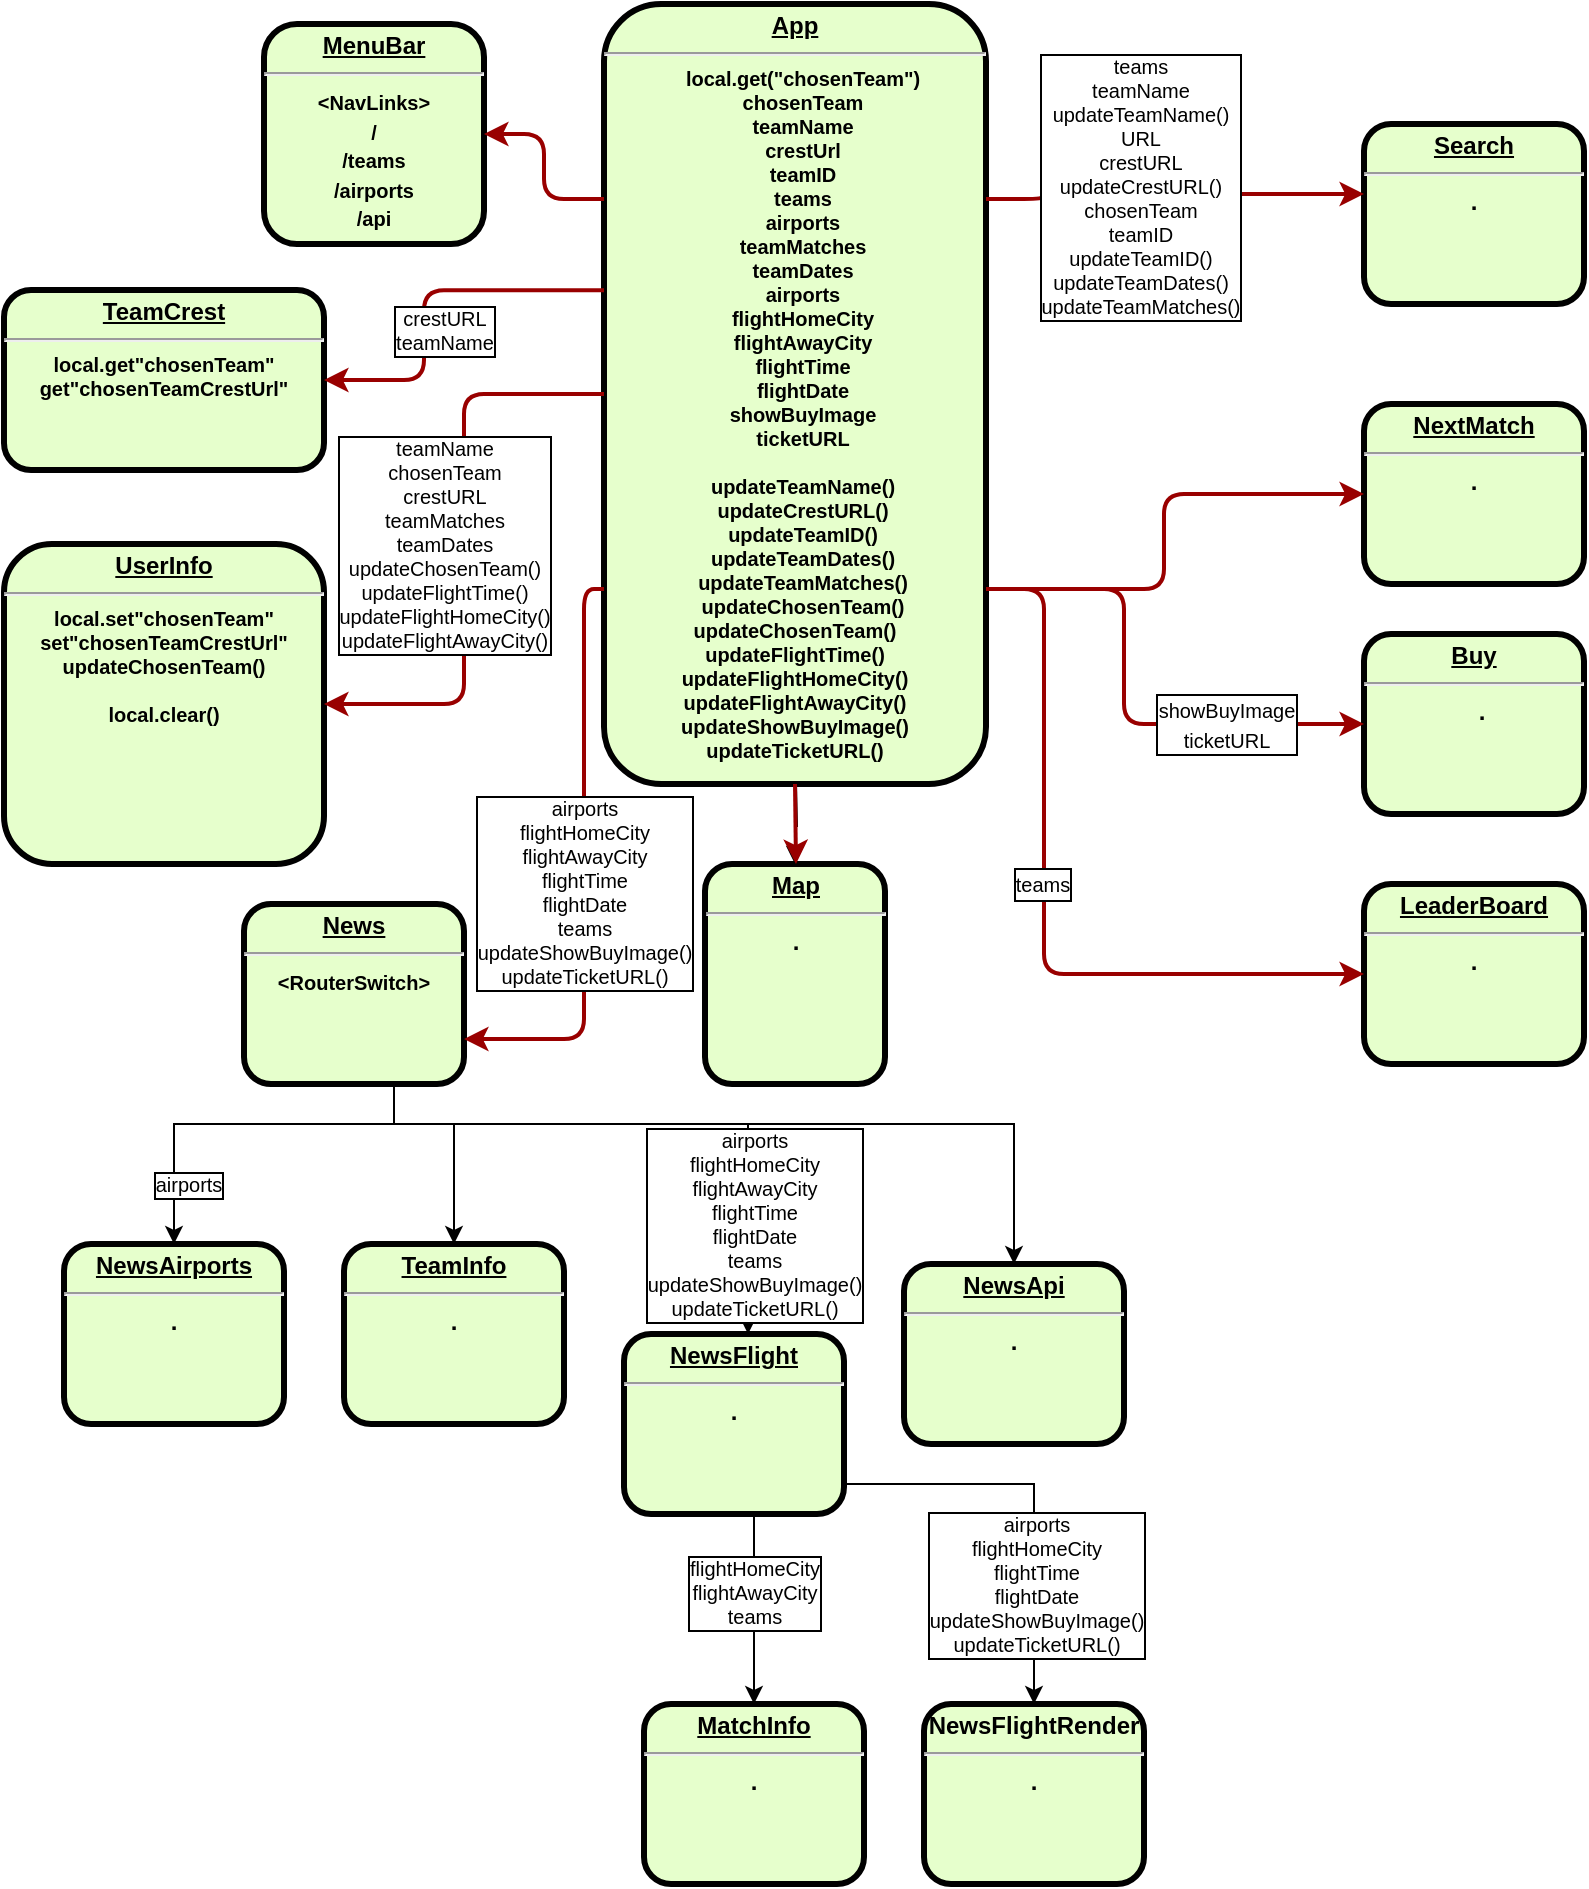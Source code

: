 <mxfile version="12.3.3" type="device" pages="1"><diagram name="Page-1" id="c7558073-3199-34d8-9f00-42111426c3f3"><mxGraphModel dx="1422" dy="727" grid="1" gridSize="10" guides="1" tooltips="1" connect="1" arrows="1" fold="1" page="1" pageScale="1" pageWidth="826" pageHeight="1169" background="#ffffff" math="0" shadow="0"><root><mxCell id="0"/><mxCell id="1" parent="0"/><mxCell id="2" value="&lt;p style=&quot;margin: 0px ; margin-top: 4px ; text-align: center ; text-decoration: underline&quot;&gt;&lt;strong&gt;Search&lt;br&gt;&lt;/strong&gt;&lt;/p&gt;&lt;hr&gt;." style="verticalAlign=middle;align=center;overflow=fill;fontSize=12;fontFamily=Helvetica;html=1;rounded=1;fontStyle=1;strokeWidth=3;fillColor=#E6FFCC" parent="1" vertex="1"><mxGeometry x="690" y="70" width="110" height="90" as="geometry"/></mxCell><mxCell id="6AGFup2FIDMSeoZlsHIl-74" value="" style="edgeStyle=orthogonalEdgeStyle;rounded=0;orthogonalLoop=1;jettySize=auto;html=1;" edge="1" parent="1" target="ocumqIWGAZWvLAs89Yo_-109"><mxGeometry relative="1" as="geometry"><mxPoint x="406" y="400" as="sourcePoint"/></mxGeometry></mxCell><mxCell id="6" value="&lt;p style=&quot;margin: 4px 0px 0px ; text-decoration: underline&quot; align=&quot;center&quot;&gt;&lt;strong&gt;App&lt;br&gt;&lt;/strong&gt;&lt;/p&gt;&lt;hr align=&quot;center&quot;&gt;&lt;p style=&quot;margin: 0px 0px 0px 8px ; font-size: 10px&quot; align=&quot;center&quot;&gt;&lt;font style=&quot;font-size: 10px&quot;&gt;local.get(&quot;chosenTeam&quot;)&lt;br&gt;&lt;/font&gt;&lt;/p&gt;&lt;p style=&quot;margin: 0px 0px 0px 8px ; font-size: 10px&quot; align=&quot;center&quot;&gt;&lt;font style=&quot;font-size: 10px&quot;&gt;chosenTeam&lt;/font&gt;&lt;/p&gt;&lt;p style=&quot;margin: 0px 0px 0px 8px ; font-size: 10px&quot; align=&quot;center&quot;&gt;&lt;font style=&quot;font-size: 10px&quot;&gt;teamName&lt;/font&gt;&lt;/p&gt;&lt;p style=&quot;margin: 0px 0px 0px 8px ; font-size: 10px&quot; align=&quot;center&quot;&gt;&lt;font style=&quot;font-size: 10px&quot;&gt;crestUrl&lt;/font&gt;&lt;/p&gt;&lt;p style=&quot;margin: 0px 0px 0px 8px ; font-size: 10px&quot; align=&quot;center&quot;&gt;&lt;font style=&quot;font-size: 10px&quot;&gt;teamID&lt;/font&gt;&lt;/p&gt;&lt;p style=&quot;margin: 0px 0px 0px 8px ; font-size: 10px&quot; align=&quot;center&quot;&gt;&lt;font style=&quot;font-size: 10px&quot;&gt;teams&lt;/font&gt;&lt;/p&gt;&lt;p style=&quot;margin: 0px 0px 0px 8px ; font-size: 10px&quot; align=&quot;center&quot;&gt;&lt;font style=&quot;font-size: 10px&quot;&gt;airports&lt;/font&gt;&lt;/p&gt;&lt;p style=&quot;margin: 0px 0px 0px 8px ; font-size: 10px&quot; align=&quot;center&quot;&gt;&lt;font style=&quot;font-size: 10px&quot;&gt;teamMatches&lt;/font&gt;&lt;/p&gt;&lt;p style=&quot;margin: 0px 0px 0px 8px ; font-size: 10px&quot; align=&quot;center&quot;&gt;&lt;font style=&quot;font-size: 10px&quot;&gt;teamDates&lt;/font&gt;&lt;/p&gt;&lt;p style=&quot;margin: 0px 0px 0px 8px ; font-size: 10px&quot; align=&quot;center&quot;&gt;&lt;font style=&quot;font-size: 10px&quot;&gt;airports&lt;/font&gt;&lt;/p&gt;&lt;p style=&quot;margin: 0px 0px 0px 8px ; font-size: 10px&quot; align=&quot;center&quot;&gt;&lt;font style=&quot;font-size: 10px&quot;&gt;flightHomeCity&lt;/font&gt;&lt;/p&gt;&lt;p style=&quot;margin: 0px 0px 0px 8px ; font-size: 10px&quot; align=&quot;center&quot;&gt;&lt;font style=&quot;font-size: 10px&quot;&gt;flightAwayCity&lt;/font&gt;&lt;/p&gt;&lt;p style=&quot;margin: 0px 0px 0px 8px ; font-size: 10px&quot; align=&quot;center&quot;&gt;flightTime&lt;/p&gt;&lt;p style=&quot;margin: 0px 0px 0px 8px ; font-size: 10px&quot; align=&quot;center&quot;&gt;flightDate&lt;/p&gt;&lt;p style=&quot;margin: 0px 0px 0px 8px ; font-size: 10px&quot; align=&quot;center&quot;&gt;showBuyImage&lt;/p&gt;&lt;p style=&quot;margin: 0px 0px 0px 8px ; font-size: 10px&quot; align=&quot;center&quot;&gt;ticketURL&lt;/p&gt;&lt;p style=&quot;margin: 0px 0px 0px 8px ; font-size: 10px&quot; align=&quot;center&quot;&gt;&lt;font style=&quot;font-size: 10px&quot;&gt;&lt;br&gt;&lt;/font&gt;&lt;/p&gt;&lt;p style=&quot;margin: 0px 0px 0px 8px ; font-size: 10px&quot; align=&quot;center&quot;&gt;&lt;span&gt;updateTeamName()&lt;/span&gt;&lt;br&gt;&lt;/p&gt;&lt;p style=&quot;margin: 0px 0px 0px 8px ; font-size: 10px&quot; align=&quot;center&quot;&gt;&lt;font style=&quot;font-size: 10px&quot;&gt;updateCrestURL()&lt;/font&gt;&lt;/p&gt;&lt;p style=&quot;margin: 0px 0px 0px 8px ; font-size: 10px&quot; align=&quot;center&quot;&gt;&lt;font style=&quot;font-size: 10px&quot;&gt;updateTeamID()&lt;/font&gt;&lt;/p&gt;&lt;p style=&quot;margin: 0px 0px 0px 8px ; font-size: 10px&quot; align=&quot;center&quot;&gt;&lt;font style=&quot;font-size: 10px&quot;&gt;updateTeamDates()&lt;/font&gt;&lt;/p&gt;&lt;p style=&quot;margin: 0px 0px 0px 8px ; font-size: 10px&quot; align=&quot;center&quot;&gt;&lt;font style=&quot;font-size: 10px&quot;&gt;updateTeamMatches()&lt;/font&gt;&lt;/p&gt;&lt;p style=&quot;margin: 0px 0px 0px 8px ; font-size: 10px&quot; align=&quot;center&quot;&gt;&lt;font style=&quot;font-size: 10px&quot;&gt;updateChosenTeam()&lt;/font&gt;&lt;/p&gt;&lt;div style=&quot;font-size: 10px&quot;&gt;updateChosenTeam()&lt;br&gt;&lt;/div&gt;&lt;div style=&quot;font-size: 10px&quot;&gt;updateFlightTime()&lt;/div&gt;&lt;div style=&quot;font-size: 10px&quot;&gt;updateFlightHomeCity()&lt;/div&gt;&lt;div style=&quot;font-size: 10px&quot;&gt;updateFlightAwayCity()&lt;/div&gt;&lt;div style=&quot;font-size: 10px&quot;&gt;updateShowBuyImage()&lt;/div&gt;&lt;div style=&quot;font-size: 10px&quot;&gt;updateTicketURL()&lt;/div&gt;&lt;p style=&quot;margin: 0px 0px 0px 8px ; font-size: 10px&quot; align=&quot;center&quot;&gt;&lt;font style=&quot;font-size: 10px&quot;&gt;&lt;br&gt;&lt;/font&gt;&lt;/p&gt;" style="verticalAlign=middle;align=center;overflow=fill;fontSize=12;fontFamily=Helvetica;html=1;rounded=1;fontStyle=1;strokeWidth=3;fillColor=#E6FFCC" parent="1" vertex="1"><mxGeometry x="310" y="10" width="191" height="390" as="geometry"/></mxCell><mxCell id="7" value="&lt;p style=&quot;margin: 0px ; margin-top: 4px ; text-align: center ; text-decoration: underline&quot;&gt;&lt;strong&gt;MenuBar&lt;/strong&gt;&lt;/p&gt;&lt;hr&gt;&lt;div&gt;&lt;font style=&quot;font-size: 10px&quot;&gt;&amp;lt;NavLinks&amp;gt;&lt;/font&gt;&lt;/div&gt;&lt;div&gt;&lt;font style=&quot;font-size: 10px&quot;&gt;/&lt;/font&gt;&lt;/div&gt;&lt;div&gt;&lt;font style=&quot;font-size: 10px&quot;&gt;/teams&lt;/font&gt;&lt;/div&gt;&lt;div&gt;&lt;font style=&quot;font-size: 10px&quot;&gt;/airports&lt;/font&gt;&lt;/div&gt;&lt;div&gt;&lt;font style=&quot;font-size: 10px&quot;&gt;/api&lt;br&gt;&lt;/font&gt;&lt;/div&gt;" style="verticalAlign=middle;align=center;overflow=fill;fontSize=12;fontFamily=Helvetica;html=1;rounded=1;fontStyle=1;strokeWidth=3;fillColor=#E6FFCC" parent="1" vertex="1"><mxGeometry x="140" y="20" width="110" height="110" as="geometry"/></mxCell><mxCell id="55" value="" style="edgeStyle=elbowEdgeStyle;elbow=horizontal;strokeColor=#990000;strokeWidth=2;exitX=1;exitY=0.25;exitDx=0;exitDy=0;" parent="1" source="6" target="2" edge="1"><mxGeometry width="100" height="100" relative="1" as="geometry"><mxPoint x="260" y="391" as="sourcePoint"/><mxPoint x="150" y="430" as="targetPoint"/><Array as="points"><mxPoint x="530" y="105"/><mxPoint x="560" y="220"/></Array></mxGeometry></mxCell><mxCell id="ocumqIWGAZWvLAs89Yo_-138" value="&lt;div style=&quot;font-size: 10px;&quot;&gt;teams&lt;/div&gt;&lt;div style=&quot;font-size: 10px;&quot;&gt;teamName&lt;/div&gt;&lt;div style=&quot;font-size: 10px;&quot;&gt;updateTeamName()&lt;br style=&quot;font-size: 10px;&quot;&gt;&lt;/div&gt;&lt;div style=&quot;font-size: 10px;&quot;&gt;URL&lt;/div&gt;&lt;div style=&quot;font-size: 10px;&quot;&gt;crestURL&lt;/div&gt;&lt;div style=&quot;font-size: 10px;&quot;&gt;updateCrestURL()&lt;br style=&quot;font-size: 10px;&quot;&gt;&lt;div style=&quot;font-size: 10px;&quot;&gt;chosenTeam&lt;/div&gt;&lt;/div&gt;&lt;div style=&quot;font-size: 10px;&quot;&gt;teamID&lt;/div&gt;&lt;div style=&quot;font-size: 10px;&quot;&gt;updateTeamID()&lt;/div&gt;&lt;div style=&quot;font-size: 10px;&quot;&gt;updateTeamDates()&lt;/div&gt;&lt;div style=&quot;font-size: 10px;&quot;&gt;updateTeamMatches()&lt;br style=&quot;font-size: 10px;&quot;&gt;&lt;/div&gt;" style="text;html=1;align=center;verticalAlign=middle;resizable=0;points=[];;labelBackgroundColor=#FFFFFF;labelBorderColor=#000000;fontSize=10;" parent="55" vertex="1" connectable="0"><mxGeometry x="-0.168" y="4" relative="1" as="geometry"><mxPoint as="offset"/></mxGeometry></mxCell><mxCell id="67" value="" style="edgeStyle=elbowEdgeStyle;elbow=horizontal;strokeColor=#990000;strokeWidth=2;entryX=1;entryY=0.5;entryDx=0;entryDy=0;exitX=0;exitY=0.25;exitDx=0;exitDy=0;" parent="1" source="6" target="7" edge="1"><mxGeometry width="100" height="100" relative="1" as="geometry"><mxPoint x="790" y="670" as="sourcePoint"/><mxPoint x="660.0" y="360" as="targetPoint"/><Array as="points"><mxPoint x="280" y="60"/><mxPoint x="250" y="210"/></Array></mxGeometry></mxCell><mxCell id="ocumqIWGAZWvLAs89Yo_-125" value="" style="edgeStyle=orthogonalEdgeStyle;rounded=0;orthogonalLoop=1;jettySize=auto;html=1;exitX=0.5;exitY=1;exitDx=0;exitDy=0;" parent="1" source="ocumqIWGAZWvLAs89Yo_-101" target="ocumqIWGAZWvLAs89Yo_-124" edge="1"><mxGeometry relative="1" as="geometry"><Array as="points"><mxPoint x="205" y="570"/><mxPoint x="95" y="570"/></Array></mxGeometry></mxCell><mxCell id="ocumqIWGAZWvLAs89Yo_-134" value="airports" style="text;html=1;align=center;verticalAlign=middle;resizable=0;points=[];;labelBackgroundColor=#FFFFFF;labelBorderColor=#000000;fontSize=10;" parent="ocumqIWGAZWvLAs89Yo_-125" vertex="1" connectable="0"><mxGeometry x="0.317" relative="1" as="geometry"><mxPoint x="-5" y="30" as="offset"/></mxGeometry></mxCell><mxCell id="ocumqIWGAZWvLAs89Yo_-131" value="" style="edgeStyle=orthogonalEdgeStyle;rounded=0;orthogonalLoop=1;jettySize=auto;html=1;entryX=0.5;entryY=0;entryDx=0;entryDy=0;exitX=0.5;exitY=1;exitDx=0;exitDy=0;" parent="1" source="ocumqIWGAZWvLAs89Yo_-101" target="ocumqIWGAZWvLAs89Yo_-130" edge="1"><mxGeometry relative="1" as="geometry"><Array as="points"><mxPoint x="205" y="570"/><mxPoint x="515" y="570"/></Array></mxGeometry></mxCell><mxCell id="ocumqIWGAZWvLAs89Yo_-132" value="" style="edgeStyle=orthogonalEdgeStyle;rounded=0;orthogonalLoop=1;jettySize=auto;html=1;entryX=0.564;entryY=0;entryDx=0;entryDy=0;entryPerimeter=0;exitX=0.5;exitY=1;exitDx=0;exitDy=0;" parent="1" source="ocumqIWGAZWvLAs89Yo_-101" target="ocumqIWGAZWvLAs89Yo_-129" edge="1"><mxGeometry relative="1" as="geometry"><mxPoint x="400" y="600" as="targetPoint"/><Array as="points"><mxPoint x="205" y="570"/><mxPoint x="382" y="570"/></Array></mxGeometry></mxCell><mxCell id="ocumqIWGAZWvLAs89Yo_-137" value="&lt;font style=&quot;font-size: 10px&quot;&gt;airports&lt;br&gt;flightHomeCity&lt;br class=&quot;Apple-interchange-newline&quot;&gt;flightAwayCity&lt;br&gt;flightTime&lt;br&gt;flightDate&lt;br&gt;teams&lt;br&gt;updateShowBuyImage()&lt;br class=&quot;Apple-interchange-newline&quot;&gt;updateTicketURL()&lt;br&gt;&lt;/font&gt;" style="text;html=1;align=center;verticalAlign=middle;resizable=0;points=[];;labelBackgroundColor=#FFFFFF;labelBorderColor=#000000;fontSize=10;" parent="ocumqIWGAZWvLAs89Yo_-132" vertex="1" connectable="0"><mxGeometry x="0.713" relative="1" as="geometry"><mxPoint x="3" y="-9" as="offset"/></mxGeometry></mxCell><mxCell id="ocumqIWGAZWvLAs89Yo_-133" value="" style="edgeStyle=orthogonalEdgeStyle;rounded=0;orthogonalLoop=1;jettySize=auto;html=1;entryX=0.5;entryY=0;entryDx=0;entryDy=0;exitX=0.5;exitY=1;exitDx=0;exitDy=0;" parent="1" source="ocumqIWGAZWvLAs89Yo_-101" target="ocumqIWGAZWvLAs89Yo_-127" edge="1"><mxGeometry relative="1" as="geometry"><Array as="points"><mxPoint x="205" y="570"/><mxPoint x="235" y="570"/></Array></mxGeometry></mxCell><mxCell id="ocumqIWGAZWvLAs89Yo_-101" value="&lt;p style=&quot;margin: 0px ; margin-top: 4px ; text-align: center ; text-decoration: underline&quot;&gt;&lt;strong&gt;News&lt;br&gt;&lt;/strong&gt;&lt;/p&gt;&lt;hr&gt;&lt;font style=&quot;font-size: 10px&quot;&gt;&amp;lt;RouterSwitch&amp;gt;&lt;/font&gt;" style="verticalAlign=middle;align=center;overflow=fill;fontSize=12;fontFamily=Helvetica;html=1;rounded=1;fontStyle=1;strokeWidth=3;fillColor=#E6FFCC" parent="1" vertex="1"><mxGeometry x="130" y="460" width="110" height="90" as="geometry"/></mxCell><mxCell id="ocumqIWGAZWvLAs89Yo_-124" value="&lt;p style=&quot;margin: 0px ; margin-top: 4px ; text-align: center ; text-decoration: underline&quot;&gt;&lt;strong&gt;NewsAirports&lt;br&gt;&lt;/strong&gt;&lt;/p&gt;&lt;hr&gt;." style="verticalAlign=middle;align=center;overflow=fill;fontSize=12;fontFamily=Helvetica;html=1;rounded=1;fontStyle=1;strokeWidth=3;fillColor=#E6FFCC" parent="1" vertex="1"><mxGeometry x="40" y="630" width="110" height="90" as="geometry"/></mxCell><mxCell id="ocumqIWGAZWvLAs89Yo_-102" value="&lt;p style=&quot;margin: 0px ; margin-top: 4px ; text-align: center ; text-decoration: underline&quot;&gt;&lt;strong&gt;UserInfo&lt;br&gt;&lt;/strong&gt;&lt;/p&gt;&lt;hr&gt;&lt;div style=&quot;font-size: 10px&quot;&gt;&lt;font style=&quot;font-size: 10px&quot;&gt;local.set&quot;chosenTeam&quot;&lt;/font&gt;&lt;/div&gt;&lt;div style=&quot;font-size: 10px&quot;&gt;&lt;font style=&quot;font-size: 10px&quot;&gt;set&quot;chosenTeamCrestUrl&quot;&lt;/font&gt;&lt;/div&gt;&lt;div style=&quot;font-size: 10px&quot;&gt;&lt;font style=&quot;font-size: 10px&quot;&gt;updateChosenTeam()&lt;/font&gt;&lt;/div&gt;&lt;div style=&quot;font-size: 10px&quot;&gt;&lt;font style=&quot;font-size: 10px&quot;&gt;&lt;br&gt;&lt;/font&gt;&lt;/div&gt;&lt;div style=&quot;font-size: 10px&quot;&gt;local&lt;font style=&quot;font-size: 10px&quot;&gt;.clear()&lt;/font&gt;&lt;br&gt;&lt;/div&gt;" style="verticalAlign=middle;align=center;overflow=fill;fontSize=12;fontFamily=Helvetica;html=1;rounded=1;fontStyle=1;strokeWidth=3;fillColor=#E6FFCC" parent="1" vertex="1"><mxGeometry x="10" y="280" width="160" height="160" as="geometry"/></mxCell><mxCell id="ocumqIWGAZWvLAs89Yo_-103" value="&lt;p style=&quot;margin: 0px ; margin-top: 4px ; text-align: center ; text-decoration: underline&quot;&gt;&lt;strong&gt;TeamCrest&lt;br&gt;&lt;/strong&gt;&lt;/p&gt;&lt;hr&gt;&lt;div style=&quot;font-size: 10px&quot;&gt;&lt;font style=&quot;font-size: 10px&quot;&gt;local.get&quot;chosenTeam&quot;&lt;/font&gt;&lt;/div&gt;&lt;div style=&quot;font-size: 10px&quot;&gt;&lt;font style=&quot;font-size: 10px&quot;&gt;get&quot;chosenTeamCrestUrl&quot;&lt;/font&gt;&lt;/div&gt;" style="verticalAlign=middle;align=center;overflow=fill;fontSize=12;fontFamily=Helvetica;html=1;rounded=1;fontStyle=1;strokeWidth=3;fillColor=#E6FFCC" parent="1" vertex="1"><mxGeometry x="10" y="153" width="160" height="90" as="geometry"/></mxCell><mxCell id="ocumqIWGAZWvLAs89Yo_-105" value="" style="edgeStyle=elbowEdgeStyle;elbow=horizontal;strokeColor=#990000;strokeWidth=2;entryX=1;entryY=0.5;entryDx=0;entryDy=0;exitX=0;exitY=0.367;exitDx=0;exitDy=0;exitPerimeter=0;" parent="1" source="6" target="ocumqIWGAZWvLAs89Yo_-103" edge="1"><mxGeometry width="100" height="100" relative="1" as="geometry"><mxPoint x="308" y="255" as="sourcePoint"/><mxPoint x="240" y="240" as="targetPoint"/><Array as="points"><mxPoint x="220" y="180"/><mxPoint x="280" y="260"/><mxPoint x="250" y="250"/><mxPoint x="280" y="195"/><mxPoint x="250" y="345"/></Array></mxGeometry></mxCell><mxCell id="ocumqIWGAZWvLAs89Yo_-140" value="&lt;div style=&quot;font-size: 10px;&quot;&gt;crestURL&lt;/div&gt;&lt;div style=&quot;font-size: 10px;&quot;&gt;teamName&lt;br style=&quot;font-size: 10px;&quot;&gt;&lt;/div&gt;" style="text;html=1;align=center;verticalAlign=middle;resizable=0;points=[];;labelBackgroundColor=#ffffff;labelBorderColor=#000000;fontSize=10;" parent="ocumqIWGAZWvLAs89Yo_-105" vertex="1" connectable="0"><mxGeometry x="-0.367" y="-3" relative="1" as="geometry"><mxPoint x="-22" y="23" as="offset"/></mxGeometry></mxCell><mxCell id="ocumqIWGAZWvLAs89Yo_-106" value="&lt;p style=&quot;margin: 0px ; margin-top: 4px ; text-align: center ; text-decoration: underline&quot;&gt;&lt;strong&gt;LeaderBoard&lt;br&gt;&lt;/strong&gt;&lt;/p&gt;&lt;hr&gt;." style="verticalAlign=middle;align=center;overflow=fill;fontSize=12;fontFamily=Helvetica;html=1;rounded=1;fontStyle=1;strokeWidth=3;fillColor=#E6FFCC" parent="1" vertex="1"><mxGeometry x="690" y="450" width="110" height="90" as="geometry"/></mxCell><mxCell id="ocumqIWGAZWvLAs89Yo_-107" value="&lt;p style=&quot;margin: 0px ; margin-top: 4px ; text-align: center ; text-decoration: underline&quot;&gt;&lt;strong&gt;NextMatch&lt;br&gt;&lt;/strong&gt;&lt;/p&gt;&lt;hr&gt;." style="verticalAlign=middle;align=center;overflow=fill;fontSize=12;fontFamily=Helvetica;html=1;rounded=1;fontStyle=1;strokeWidth=3;fillColor=#E6FFCC" parent="1" vertex="1"><mxGeometry x="690" y="210" width="110" height="90" as="geometry"/></mxCell><mxCell id="ocumqIWGAZWvLAs89Yo_-108" value="&lt;p style=&quot;margin: 0px ; margin-top: 4px ; text-align: center ; text-decoration: underline&quot;&gt;&lt;strong&gt;Buy&lt;br&gt;&lt;/strong&gt;&lt;/p&gt;&lt;hr&gt;&lt;p style=&quot;margin: 0px ; margin-left: 8px&quot;&gt;.&lt;br&gt;&lt;/p&gt;" style="verticalAlign=middle;align=center;overflow=fill;fontSize=12;fontFamily=Helvetica;html=1;rounded=1;fontStyle=1;strokeWidth=3;fillColor=#E6FFCC" parent="1" vertex="1"><mxGeometry x="690" y="325" width="110" height="90" as="geometry"/></mxCell><mxCell id="ocumqIWGAZWvLAs89Yo_-109" value="&lt;p style=&quot;margin: 0px ; margin-top: 4px ; text-align: center ; text-decoration: underline&quot;&gt;&lt;strong&gt;Map&lt;br&gt;&lt;/strong&gt;&lt;/p&gt;&lt;hr&gt;." style="verticalAlign=middle;align=center;overflow=fill;fontSize=12;fontFamily=Helvetica;html=1;rounded=1;fontStyle=1;strokeWidth=3;fillColor=#E6FFCC;direction=south;" parent="1" vertex="1"><mxGeometry x="360.5" y="440" width="90" height="110" as="geometry"/></mxCell><mxCell id="ocumqIWGAZWvLAs89Yo_-110" value="" style="edgeStyle=elbowEdgeStyle;elbow=horizontal;strokeColor=#990000;strokeWidth=2;exitX=0;exitY=0.5;exitDx=0;exitDy=0;entryX=1;entryY=0.5;entryDx=0;entryDy=0;" parent="1" source="6" target="ocumqIWGAZWvLAs89Yo_-102" edge="1"><mxGeometry width="100" height="100" relative="1" as="geometry"><mxPoint x="258" y="350" as="sourcePoint"/><mxPoint x="150" y="370" as="targetPoint"/><Array as="points"><mxPoint x="240" y="280"/><mxPoint x="200" y="350"/><mxPoint x="190" y="340"/><mxPoint x="210" y="330"/><mxPoint x="230" y="355"/><mxPoint x="200" y="345"/><mxPoint x="230" y="290"/><mxPoint x="200" y="440"/></Array></mxGeometry></mxCell><mxCell id="ocumqIWGAZWvLAs89Yo_-139" value="&lt;div style=&quot;font-size: 10px&quot;&gt;teamName&lt;/div&gt;&lt;div style=&quot;font-size: 10px&quot;&gt;chosenTeam&lt;/div&gt;&lt;div style=&quot;font-size: 10px&quot;&gt;crestURL&lt;/div&gt;&lt;div style=&quot;font-size: 10px&quot;&gt;teamMatches&lt;/div&gt;&lt;div style=&quot;font-size: 10px&quot;&gt;teamDates&lt;/div&gt;&lt;div style=&quot;font-size: 10px&quot;&gt;updateChosenTeam()&lt;br style=&quot;font-size: 10px&quot;&gt;&lt;/div&gt;&lt;div style=&quot;font-size: 10px&quot;&gt;updateFlightTime()&lt;/div&gt;&lt;div style=&quot;font-size: 10px&quot;&gt;updateFlightHomeCity()&lt;/div&gt;&lt;div style=&quot;font-size: 10px&quot;&gt;updateFlightAwayCity()&lt;/div&gt;" style="text;html=1;align=center;verticalAlign=middle;resizable=0;points=[];;labelBackgroundColor=#FFFFFF;labelBorderColor=#000000;fontSize=10;" parent="ocumqIWGAZWvLAs89Yo_-110" vertex="1" connectable="0"><mxGeometry x="0.118" relative="1" as="geometry"><mxPoint x="-10" y="-20" as="offset"/></mxGeometry></mxCell><mxCell id="ocumqIWGAZWvLAs89Yo_-111" value="" style="edgeStyle=elbowEdgeStyle;elbow=horizontal;strokeColor=#990000;strokeWidth=2;entryX=1;entryY=0.75;entryDx=0;entryDy=0;exitX=0;exitY=0.75;exitDx=0;exitDy=0;" parent="1" source="6" target="ocumqIWGAZWvLAs89Yo_-101" edge="1"><mxGeometry width="100" height="100" relative="1" as="geometry"><mxPoint x="358" y="360" as="sourcePoint"/><mxPoint x="250" y="440" as="targetPoint"/><Array as="points"><mxPoint x="300" y="460"/><mxPoint x="270" y="380"/><mxPoint x="358" y="390"/><mxPoint x="320" y="410"/><mxPoint x="358" y="410"/><mxPoint x="260" y="260"/><mxPoint x="290" y="205"/><mxPoint x="260" y="355"/></Array></mxGeometry></mxCell><mxCell id="ocumqIWGAZWvLAs89Yo_-135" value="&lt;div style=&quot;font-size: 10px&quot;&gt;&lt;span&gt;airports&lt;/span&gt;&lt;br&gt;&lt;span&gt;flightHomeCity&lt;/span&gt;&lt;/div&gt;&lt;div style=&quot;font-size: 10px&quot;&gt;flightAwayCity&lt;br&gt;&lt;span&gt;flightTime&lt;/span&gt;&lt;br&gt;&lt;span&gt;flightDate&lt;/span&gt;&lt;br&gt;&lt;/div&gt;&lt;div style=&quot;font-size: 10px&quot;&gt;teams&lt;br style=&quot;font-size: 10px&quot;&gt;&lt;/div&gt;&lt;div style=&quot;font-size: 10px&quot;&gt;updateShowBuyImage()&lt;br&gt;&lt;/div&gt;&lt;div style=&quot;font-size: 10px&quot;&gt;updateTicketURL()&lt;/div&gt;" style="text;html=1;align=center;verticalAlign=middle;resizable=0;points=[];;labelBackgroundColor=#FFFFFF;labelBorderColor=#000000;fontSize=10;" parent="ocumqIWGAZWvLAs89Yo_-111" vertex="1" connectable="0"><mxGeometry x="0.292" y="-3" relative="1" as="geometry"><mxPoint x="3" y="-29" as="offset"/></mxGeometry></mxCell><mxCell id="ocumqIWGAZWvLAs89Yo_-112" value="" style="edgeStyle=elbowEdgeStyle;elbow=horizontal;strokeColor=#990000;strokeWidth=2;entryX=0;entryY=0.5;entryDx=0;entryDy=0;exitX=0.5;exitY=1;exitDx=0;exitDy=0;" parent="1" source="6" target="ocumqIWGAZWvLAs89Yo_-109" edge="1"><mxGeometry width="100" height="100" relative="1" as="geometry"><mxPoint x="406" y="400" as="sourcePoint"/><mxPoint x="487" y="369.5" as="targetPoint"/><Array as="points"><mxPoint x="406" y="420"/><mxPoint x="430" y="380"/><mxPoint x="390" y="370"/><mxPoint x="358" y="410"/><mxPoint x="350" y="390"/><mxPoint x="330" y="510"/><mxPoint x="370" y="380"/><mxPoint x="370" y="420"/></Array></mxGeometry></mxCell><mxCell id="ocumqIWGAZWvLAs89Yo_-113" value="" style="edgeStyle=elbowEdgeStyle;elbow=horizontal;strokeColor=#990000;strokeWidth=2;exitX=1;exitY=0.75;exitDx=0;exitDy=0;entryX=0;entryY=0.5;entryDx=0;entryDy=0;" parent="1" source="6" target="ocumqIWGAZWvLAs89Yo_-106" edge="1"><mxGeometry width="100" height="100" relative="1" as="geometry"><mxPoint x="501" y="489.5" as="sourcePoint"/><mxPoint x="650" y="489.5" as="targetPoint"/><Array as="points"><mxPoint x="530" y="489.5"/><mxPoint x="560" y="604.5"/></Array></mxGeometry></mxCell><mxCell id="K2HaYnCQMQlunmFm8ees-67" value="&lt;font style=&quot;font-size: 10px&quot;&gt;teams&lt;/font&gt;" style="text;html=1;align=center;verticalAlign=middle;resizable=0;points=[];;labelBackgroundColor=#ffffff;labelBorderColor=#000000;spacingLeft=1;" parent="ocumqIWGAZWvLAs89Yo_-113" vertex="1" connectable="0"><mxGeometry x="-0.077" y="-2" relative="1" as="geometry"><mxPoint as="offset"/></mxGeometry></mxCell><mxCell id="ocumqIWGAZWvLAs89Yo_-114" value="" style="edgeStyle=elbowEdgeStyle;elbow=horizontal;strokeColor=#990000;strokeWidth=2;exitX=1;exitY=0.75;exitDx=0;exitDy=0;entryX=0;entryY=0.5;entryDx=0;entryDy=0;" parent="1" source="6" target="ocumqIWGAZWvLAs89Yo_-108" edge="1"><mxGeometry width="100" height="100" relative="1" as="geometry"><mxPoint x="520" y="179.5" as="sourcePoint"/><mxPoint x="669" y="179.5" as="targetPoint"/><Array as="points"><mxPoint x="570" y="270"/><mxPoint x="549" y="179.5"/><mxPoint x="579" y="294.5"/></Array></mxGeometry></mxCell><mxCell id="6AGFup2FIDMSeoZlsHIl-73" value="&lt;font style=&quot;font-size: 10px&quot;&gt;showBuyImage&lt;br&gt;ticketURL&lt;br&gt;&lt;/font&gt;" style="text;html=1;align=center;verticalAlign=middle;resizable=0;points=[];;labelBackgroundColor=#ffffff;labelBorderColor=#000000;" vertex="1" connectable="0" parent="ocumqIWGAZWvLAs89Yo_-114"><mxGeometry x="0.459" relative="1" as="geometry"><mxPoint as="offset"/></mxGeometry></mxCell><mxCell id="ocumqIWGAZWvLAs89Yo_-115" value="" style="edgeStyle=elbowEdgeStyle;elbow=horizontal;strokeColor=#990000;strokeWidth=2;entryX=0;entryY=0.5;entryDx=0;entryDy=0;exitX=1;exitY=0.75;exitDx=0;exitDy=0;" parent="1" source="6" target="ocumqIWGAZWvLAs89Yo_-107" edge="1"><mxGeometry width="100" height="100" relative="1" as="geometry"><mxPoint x="540" y="210" as="sourcePoint"/><mxPoint x="629" y="369.5" as="targetPoint"/><Array as="points"><mxPoint x="590" y="240"/><mxPoint x="539" y="484.5"/></Array></mxGeometry></mxCell><mxCell id="ocumqIWGAZWvLAs89Yo_-127" value="&lt;p style=&quot;margin: 0px ; margin-top: 4px ; text-align: center ; text-decoration: underline&quot;&gt;&lt;strong&gt;TeamInfo&lt;/strong&gt;&lt;/p&gt;&lt;hr&gt;." style="verticalAlign=middle;align=center;overflow=fill;fontSize=12;fontFamily=Helvetica;html=1;rounded=1;fontStyle=1;strokeWidth=3;fillColor=#E6FFCC" parent="1" vertex="1"><mxGeometry x="180" y="630" width="110" height="90" as="geometry"/></mxCell><mxCell id="K2HaYnCQMQlunmFm8ees-69" value="" style="edgeStyle=orthogonalEdgeStyle;rounded=0;orthogonalLoop=1;jettySize=auto;html=1;" parent="1" source="ocumqIWGAZWvLAs89Yo_-129" target="K2HaYnCQMQlunmFm8ees-68" edge="1"><mxGeometry relative="1" as="geometry"><Array as="points"><mxPoint x="385" y="750"/><mxPoint x="525" y="750"/></Array></mxGeometry></mxCell><mxCell id="K2HaYnCQMQlunmFm8ees-73" value="&lt;font style=&quot;font-size: 10px;&quot;&gt;airports&lt;br style=&quot;font-size: 10px;&quot;&gt;flightHomeCity&lt;br style=&quot;font-size: 10px;&quot;&gt;flightTime&lt;br style=&quot;font-size: 10px;&quot;&gt;flightDate&lt;br style=&quot;font-size: 10px;&quot;&gt;&lt;/font&gt;&lt;span style=&quot;font-size: 10px;&quot;&gt;updateShowBuyImage()&lt;/span&gt;&lt;br class=&quot;Apple-interchange-newline&quot; style=&quot;font-size: 10px;&quot;&gt;&lt;span style=&quot;font-size: 10px;&quot;&gt;updateTicketURL()&lt;/span&gt;" style="text;html=1;align=center;verticalAlign=middle;resizable=0;points=[];;labelBackgroundColor=#ffffff;labelBorderColor=#000000;fontSize=10;" parent="K2HaYnCQMQlunmFm8ees-69" vertex="1" connectable="0"><mxGeometry x="-0.343" y="-1" relative="1" as="geometry"><mxPoint x="28" y="49" as="offset"/></mxGeometry></mxCell><mxCell id="6AGFup2FIDMSeoZlsHIl-69" value="" style="edgeStyle=orthogonalEdgeStyle;rounded=0;orthogonalLoop=1;jettySize=auto;html=1;" edge="1" parent="1" source="ocumqIWGAZWvLAs89Yo_-129" target="6AGFup2FIDMSeoZlsHIl-68"><mxGeometry relative="1" as="geometry"><Array as="points"><mxPoint x="385" y="810"/><mxPoint x="385" y="810"/></Array></mxGeometry></mxCell><mxCell id="6AGFup2FIDMSeoZlsHIl-72" value="flightHomeCity&lt;br class=&quot;Apple-interchange-newline&quot; style=&quot;font-size: 10px;&quot;&gt;&lt;span style=&quot;font-size: 10px;&quot;&gt;flightAwayCity&lt;/span&gt;&lt;br style=&quot;font-size: 10px;&quot;&gt;teams" style="text;html=1;align=center;verticalAlign=middle;resizable=0;points=[];;labelBackgroundColor=#ffffff;labelBorderColor=#000000;fontSize=10;" vertex="1" connectable="0" parent="6AGFup2FIDMSeoZlsHIl-69"><mxGeometry x="0.505" y="1" relative="1" as="geometry"><mxPoint x="-1" y="-33" as="offset"/></mxGeometry></mxCell><mxCell id="ocumqIWGAZWvLAs89Yo_-129" value="&lt;p style=&quot;margin: 0px ; margin-top: 4px ; text-align: center ; text-decoration: underline&quot;&gt;&lt;strong&gt;NewsFlight&lt;/strong&gt;&lt;/p&gt;&lt;hr&gt;." style="verticalAlign=middle;align=center;overflow=fill;fontSize=12;fontFamily=Helvetica;html=1;rounded=1;fontStyle=1;strokeWidth=3;fillColor=#E6FFCC" parent="1" vertex="1"><mxGeometry x="320" y="675" width="110" height="90" as="geometry"/></mxCell><mxCell id="6AGFup2FIDMSeoZlsHIl-68" value="&lt;p style=&quot;margin: 0px ; margin-top: 4px ; text-align: center ; text-decoration: underline&quot;&gt;MatchInfo&lt;/p&gt;&lt;hr&gt;." style="verticalAlign=middle;align=center;overflow=fill;fontSize=12;fontFamily=Helvetica;html=1;rounded=1;fontStyle=1;strokeWidth=3;fillColor=#E6FFCC;direction=east;" vertex="1" parent="1"><mxGeometry x="330" y="860" width="110" height="90" as="geometry"/></mxCell><mxCell id="K2HaYnCQMQlunmFm8ees-68" value="&lt;p style=&quot;margin: 4px 0px 0px&quot;&gt;&lt;strong&gt;NewsFlightRender&lt;/strong&gt;&lt;/p&gt;&lt;hr&gt;.&lt;p style=&quot;margin: 0px ; margin-top: 4px ; text-align: center ; text-decoration: underline&quot;&gt;&lt;/p&gt;" style="verticalAlign=middle;align=center;overflow=fill;fontSize=12;fontFamily=Helvetica;html=1;rounded=1;fontStyle=1;strokeWidth=3;fillColor=#E6FFCC" parent="1" vertex="1"><mxGeometry x="470" y="860" width="110" height="90" as="geometry"/></mxCell><mxCell id="ocumqIWGAZWvLAs89Yo_-130" value="&lt;p style=&quot;margin: 0px ; margin-top: 4px ; text-align: center ; text-decoration: underline&quot;&gt;&lt;strong&gt;NewsApi&lt;br&gt;&lt;/strong&gt;&lt;/p&gt;&lt;hr&gt;." style="verticalAlign=middle;align=center;overflow=fill;fontSize=12;fontFamily=Helvetica;html=1;rounded=1;fontStyle=1;strokeWidth=3;fillColor=#E6FFCC" parent="1" vertex="1"><mxGeometry x="460" y="640" width="110" height="90" as="geometry"/></mxCell></root></mxGraphModel></diagram></mxfile>
